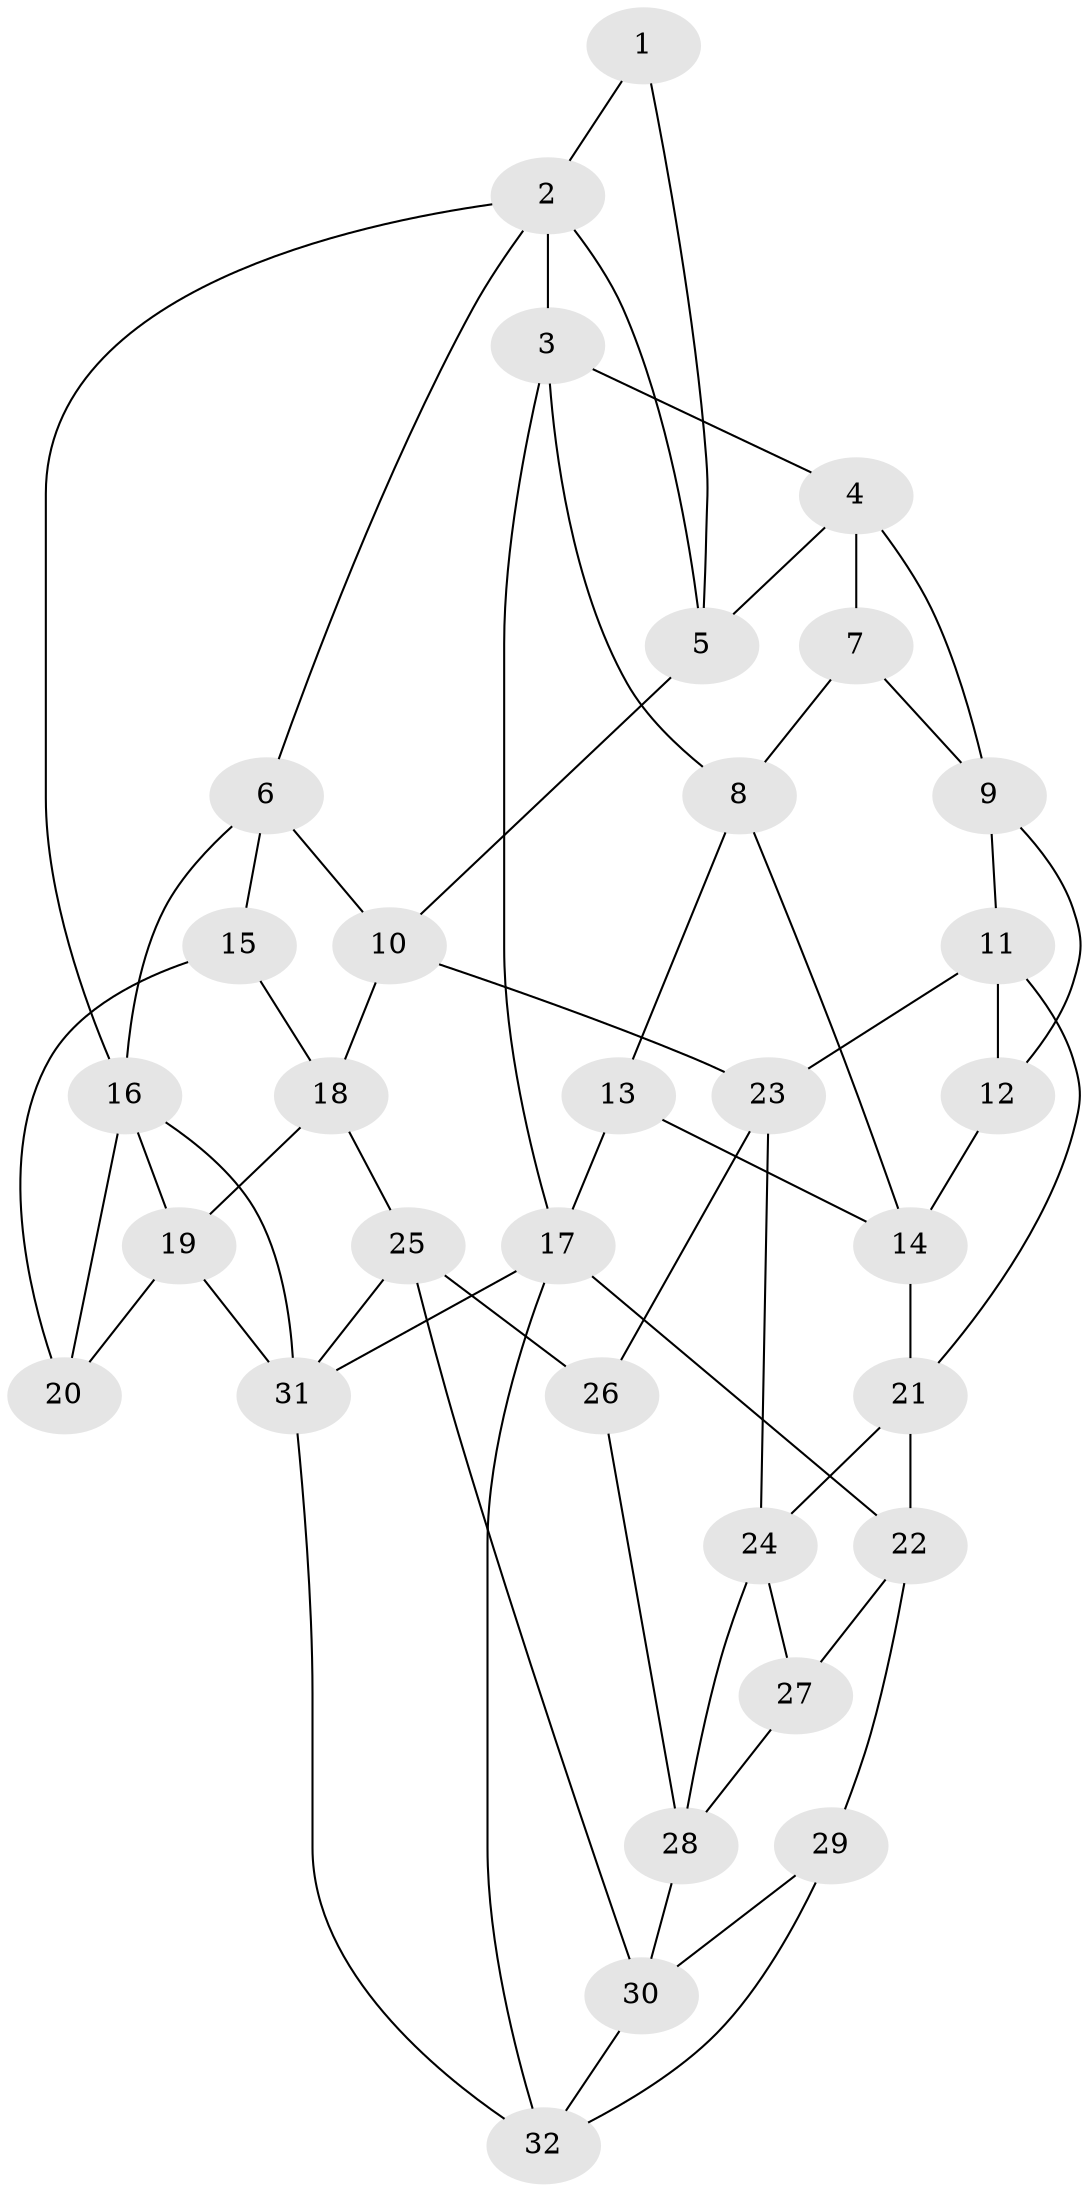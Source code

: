 // original degree distribution, {3: 0.031746031746031744, 4: 0.2698412698412698, 5: 0.47619047619047616, 6: 0.2222222222222222}
// Generated by graph-tools (version 1.1) at 2025/51/03/09/25 03:51:08]
// undirected, 32 vertices, 61 edges
graph export_dot {
graph [start="1"]
  node [color=gray90,style=filled];
  1;
  2;
  3;
  4;
  5;
  6;
  7;
  8;
  9;
  10;
  11;
  12;
  13;
  14;
  15;
  16;
  17;
  18;
  19;
  20;
  21;
  22;
  23;
  24;
  25;
  26;
  27;
  28;
  29;
  30;
  31;
  32;
  1 -- 2 [weight=1.0];
  1 -- 5 [weight=1.0];
  2 -- 3 [weight=1.0];
  2 -- 5 [weight=1.0];
  2 -- 6 [weight=1.0];
  2 -- 16 [weight=1.0];
  3 -- 4 [weight=1.0];
  3 -- 8 [weight=1.0];
  3 -- 17 [weight=1.0];
  4 -- 5 [weight=1.0];
  4 -- 7 [weight=1.0];
  4 -- 9 [weight=1.0];
  5 -- 10 [weight=1.0];
  6 -- 10 [weight=1.0];
  6 -- 15 [weight=1.0];
  6 -- 16 [weight=1.0];
  7 -- 8 [weight=1.0];
  7 -- 9 [weight=1.0];
  8 -- 13 [weight=1.0];
  8 -- 14 [weight=1.0];
  9 -- 11 [weight=1.0];
  9 -- 12 [weight=1.0];
  10 -- 18 [weight=1.0];
  10 -- 23 [weight=1.0];
  11 -- 12 [weight=1.0];
  11 -- 21 [weight=1.0];
  11 -- 23 [weight=1.0];
  12 -- 14 [weight=1.0];
  13 -- 14 [weight=1.0];
  13 -- 17 [weight=1.0];
  14 -- 21 [weight=1.0];
  15 -- 18 [weight=1.0];
  15 -- 20 [weight=1.0];
  16 -- 19 [weight=1.0];
  16 -- 20 [weight=1.0];
  16 -- 31 [weight=1.0];
  17 -- 22 [weight=1.0];
  17 -- 31 [weight=1.0];
  17 -- 32 [weight=1.0];
  18 -- 19 [weight=1.0];
  18 -- 25 [weight=1.0];
  19 -- 20 [weight=1.0];
  19 -- 31 [weight=1.0];
  21 -- 22 [weight=1.0];
  21 -- 24 [weight=1.0];
  22 -- 27 [weight=1.0];
  22 -- 29 [weight=1.0];
  23 -- 24 [weight=1.0];
  23 -- 26 [weight=1.0];
  24 -- 27 [weight=1.0];
  24 -- 28 [weight=1.0];
  25 -- 26 [weight=1.0];
  25 -- 30 [weight=1.0];
  25 -- 31 [weight=1.0];
  26 -- 28 [weight=1.0];
  27 -- 28 [weight=1.0];
  28 -- 30 [weight=1.0];
  29 -- 30 [weight=1.0];
  29 -- 32 [weight=1.0];
  30 -- 32 [weight=1.0];
  31 -- 32 [weight=1.0];
}
